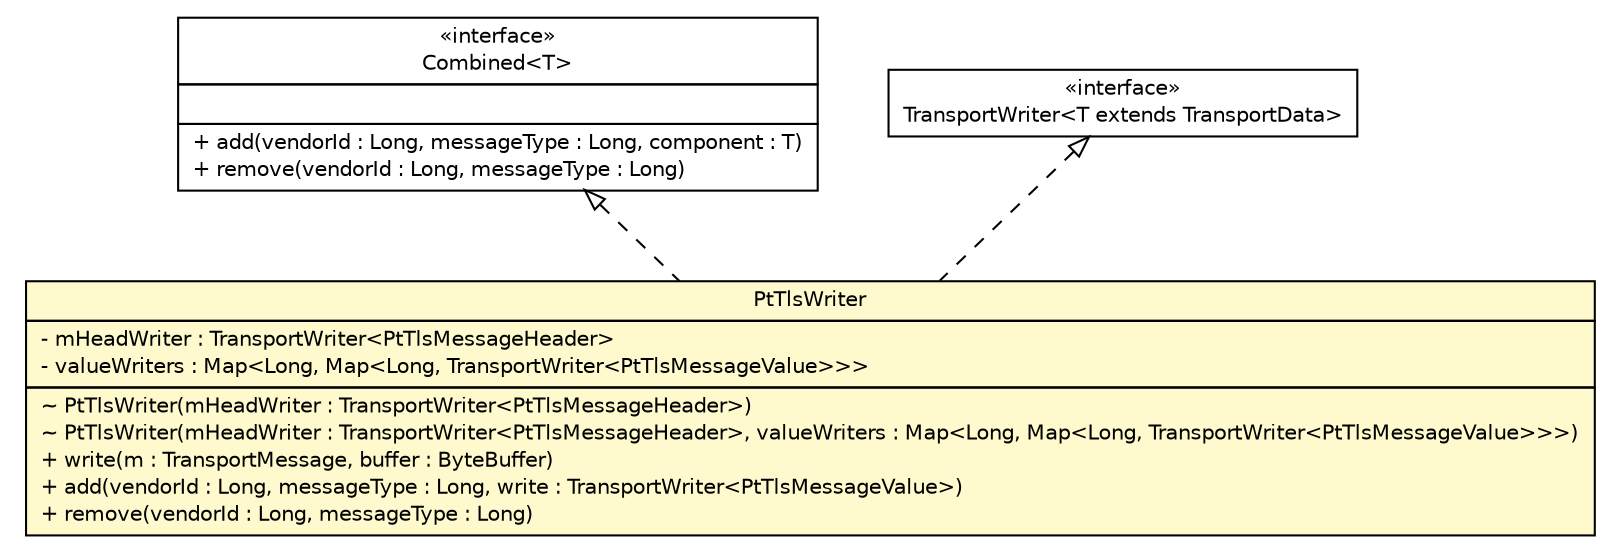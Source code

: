 #!/usr/local/bin/dot
#
# Class diagram 
# Generated by UMLGraph version R5_6 (http://www.umlgraph.org/)
#

digraph G {
	edge [fontname="Helvetica",fontsize=10,labelfontname="Helvetica",labelfontsize=10];
	node [fontname="Helvetica",fontsize=10,shape=plaintext];
	nodesep=0.25;
	ranksep=0.5;
	// de.hsbremen.tc.tnc.message.Combined<T>
	c157223 [label=<<table title="de.hsbremen.tc.tnc.message.Combined" border="0" cellborder="1" cellspacing="0" cellpadding="2" port="p" href="../../../../../../../de/hsbremen/tc/tnc/message/Combined.html">
		<tr><td><table border="0" cellspacing="0" cellpadding="1">
<tr><td align="center" balign="center"> &#171;interface&#187; </td></tr>
<tr><td align="center" balign="center"> Combined&lt;T&gt; </td></tr>
		</table></td></tr>
		<tr><td><table border="0" cellspacing="0" cellpadding="1">
<tr><td align="left" balign="left">  </td></tr>
		</table></td></tr>
		<tr><td><table border="0" cellspacing="0" cellpadding="1">
<tr><td align="left" balign="left"> + add(vendorId : Long, messageType : Long, component : T) </td></tr>
<tr><td align="left" balign="left"> + remove(vendorId : Long, messageType : Long) </td></tr>
		</table></td></tr>
		</table>>, URL="../../../../../../../de/hsbremen/tc/tnc/message/Combined.html", fontname="Helvetica", fontcolor="black", fontsize=10.0];
	// de.hsbremen.tc.tnc.message.t.serialize.bytebuffer.TransportWriter<T extends de.hsbremen.tc.tnc.message.t.TransportData>
	c157236 [label=<<table title="de.hsbremen.tc.tnc.message.t.serialize.bytebuffer.TransportWriter" border="0" cellborder="1" cellspacing="0" cellpadding="2" port="p" href="../../../../../../../de/hsbremen/tc/tnc/message/t/serialize/bytebuffer/TransportWriter.html">
		<tr><td><table border="0" cellspacing="0" cellpadding="1">
<tr><td align="center" balign="center"> &#171;interface&#187; </td></tr>
<tr><td align="center" balign="center"> TransportWriter&lt;T extends TransportData&gt; </td></tr>
		</table></td></tr>
		</table>>, URL="../../../../../../../de/hsbremen/tc/tnc/message/t/serialize/bytebuffer/TransportWriter.html", fontname="Helvetica", fontcolor="black", fontsize=10.0];
	// org.ietf.nea.pt.serialize.writer.bytebuffer.PtTlsWriter
	c157297 [label=<<table title="org.ietf.nea.pt.serialize.writer.bytebuffer.PtTlsWriter" border="0" cellborder="1" cellspacing="0" cellpadding="2" port="p" bgcolor="lemonChiffon" href="./PtTlsWriter.html">
		<tr><td><table border="0" cellspacing="0" cellpadding="1">
<tr><td align="center" balign="center"> PtTlsWriter </td></tr>
		</table></td></tr>
		<tr><td><table border="0" cellspacing="0" cellpadding="1">
<tr><td align="left" balign="left"> - mHeadWriter : TransportWriter&lt;PtTlsMessageHeader&gt; </td></tr>
<tr><td align="left" balign="left"> - valueWriters : Map&lt;Long, Map&lt;Long, TransportWriter&lt;PtTlsMessageValue&gt;&gt;&gt; </td></tr>
		</table></td></tr>
		<tr><td><table border="0" cellspacing="0" cellpadding="1">
<tr><td align="left" balign="left"> ~ PtTlsWriter(mHeadWriter : TransportWriter&lt;PtTlsMessageHeader&gt;) </td></tr>
<tr><td align="left" balign="left"> ~ PtTlsWriter(mHeadWriter : TransportWriter&lt;PtTlsMessageHeader&gt;, valueWriters : Map&lt;Long, Map&lt;Long, TransportWriter&lt;PtTlsMessageValue&gt;&gt;&gt;) </td></tr>
<tr><td align="left" balign="left"> + write(m : TransportMessage, buffer : ByteBuffer) </td></tr>
<tr><td align="left" balign="left"> + add(vendorId : Long, messageType : Long, write : TransportWriter&lt;PtTlsMessageValue&gt;) </td></tr>
<tr><td align="left" balign="left"> + remove(vendorId : Long, messageType : Long) </td></tr>
		</table></td></tr>
		</table>>, URL="./PtTlsWriter.html", fontname="Helvetica", fontcolor="black", fontsize=10.0];
	//org.ietf.nea.pt.serialize.writer.bytebuffer.PtTlsWriter implements de.hsbremen.tc.tnc.message.t.serialize.bytebuffer.TransportWriter<T extends de.hsbremen.tc.tnc.message.t.TransportData>
	c157236:p -> c157297:p [dir=back,arrowtail=empty,style=dashed];
	//org.ietf.nea.pt.serialize.writer.bytebuffer.PtTlsWriter implements de.hsbremen.tc.tnc.message.Combined<T>
	c157223:p -> c157297:p [dir=back,arrowtail=empty,style=dashed];
}

